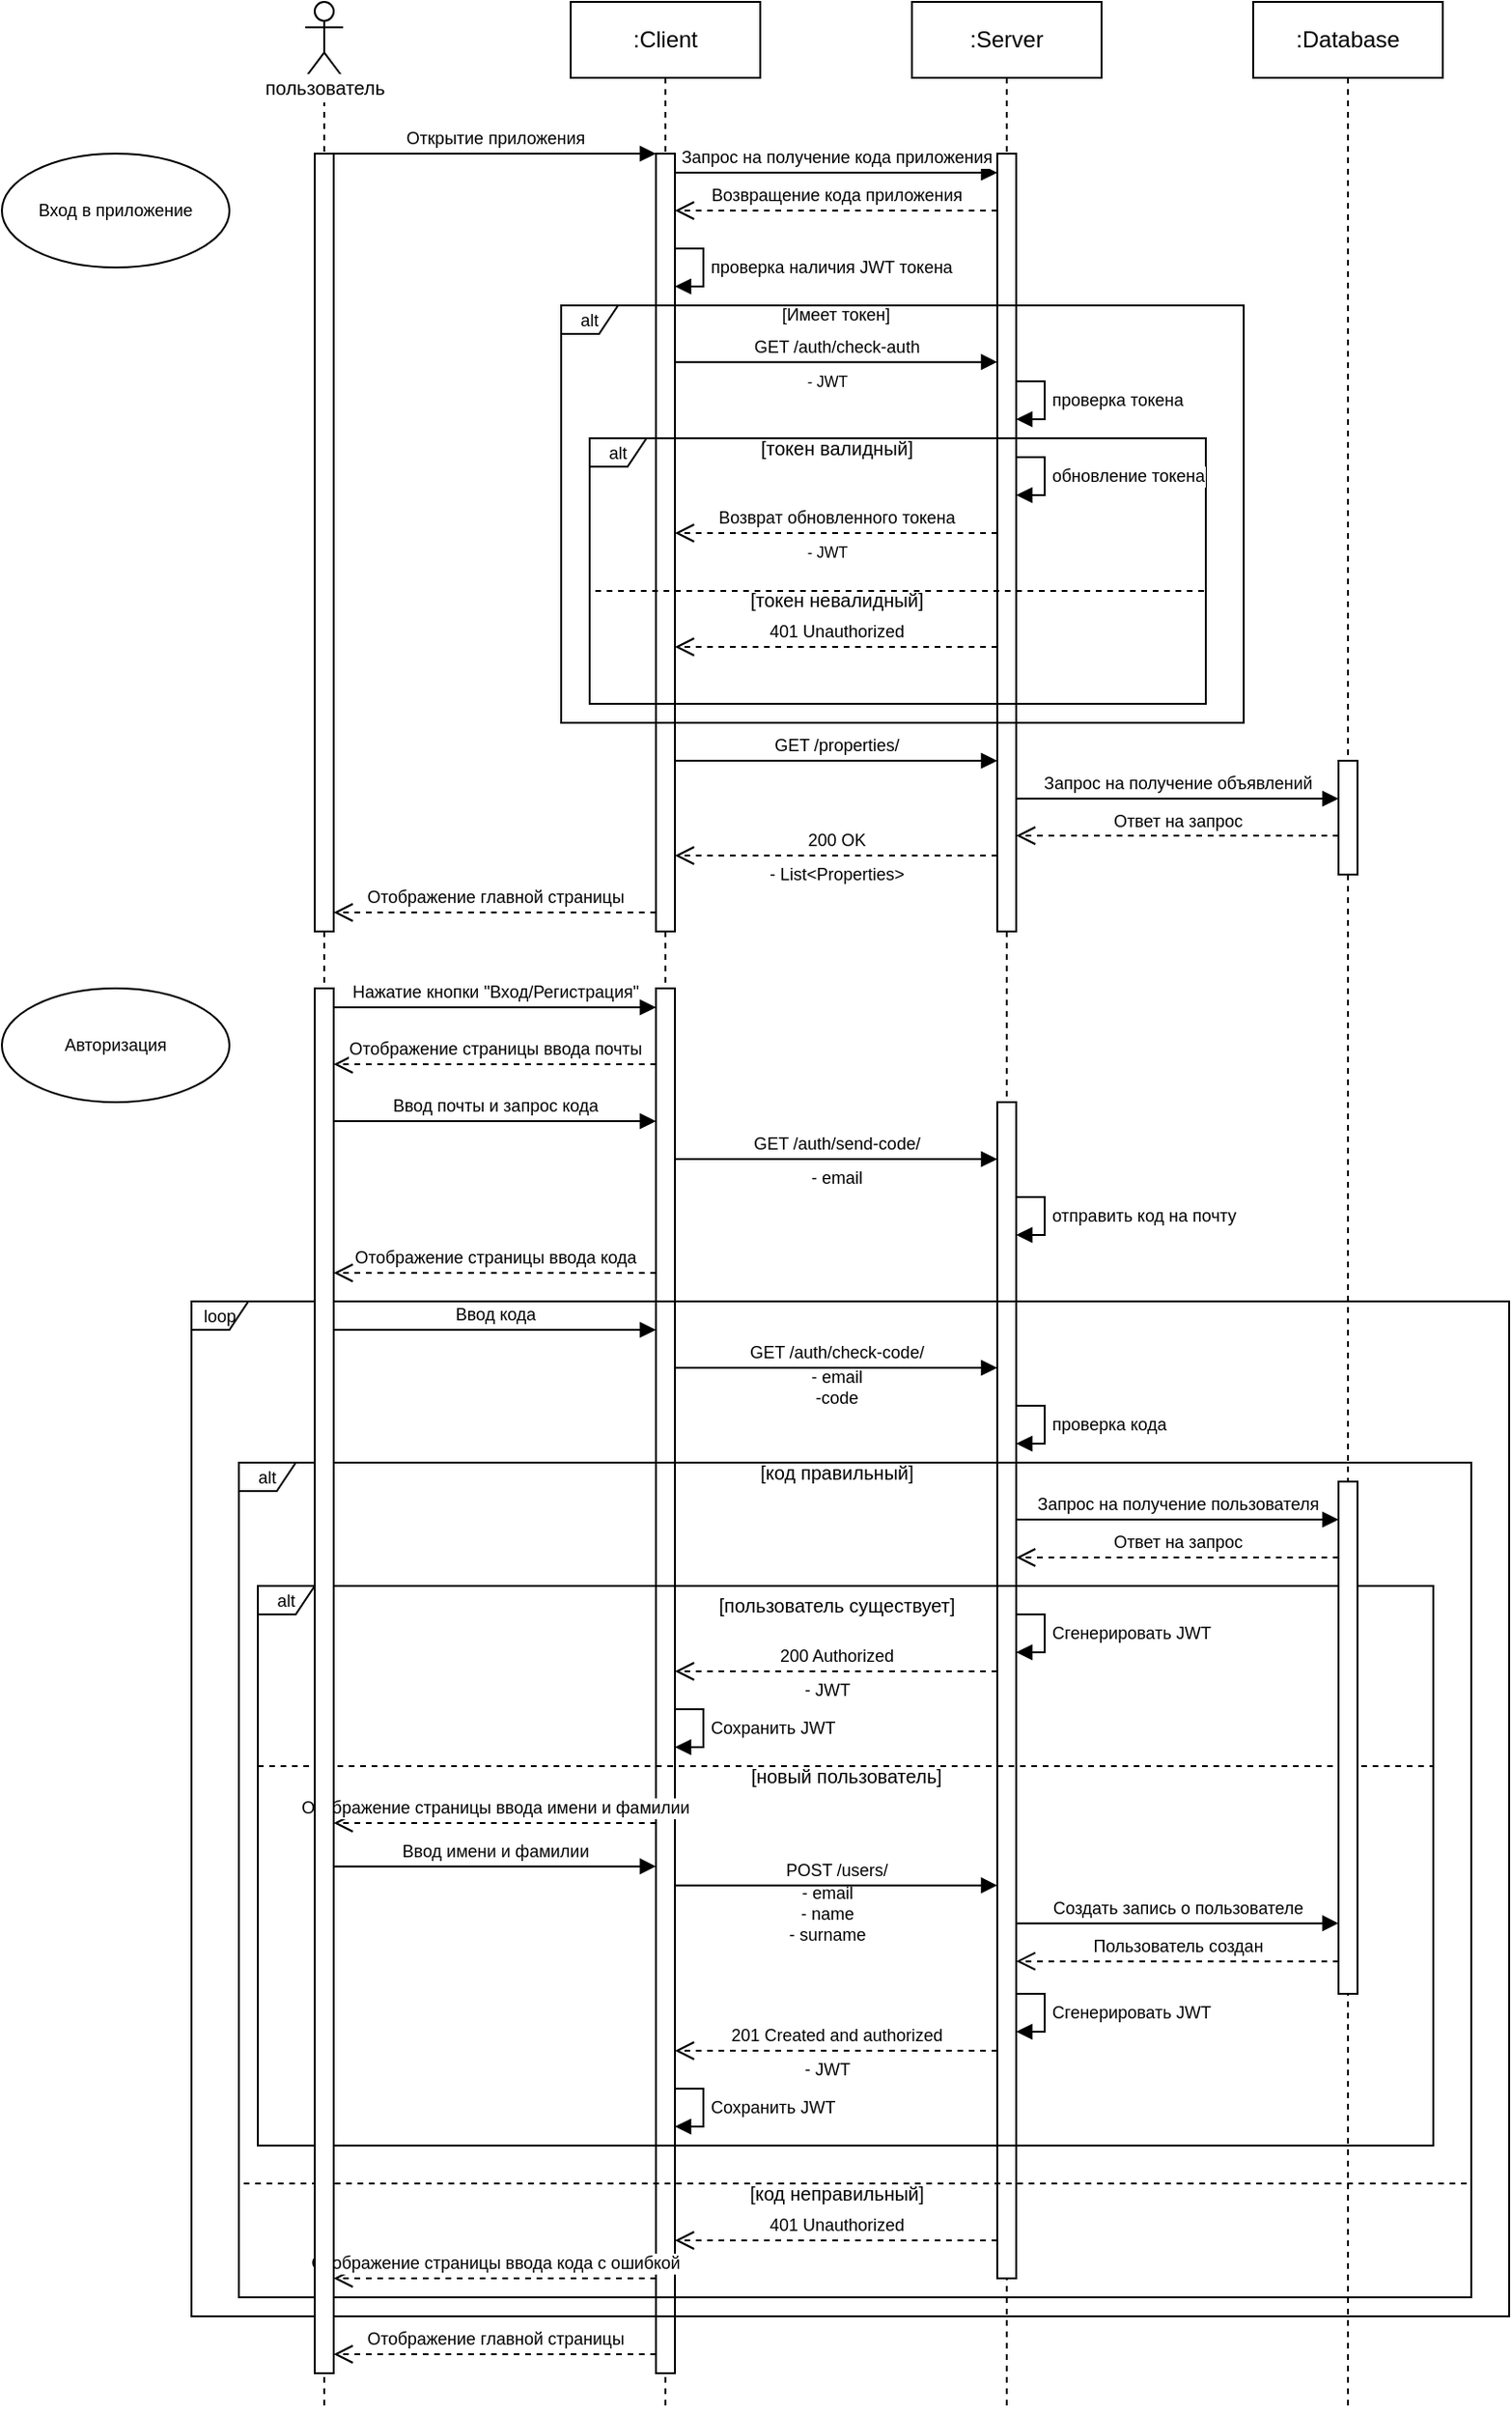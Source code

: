 <mxfile version="26.1.3">
  <diagram name="Страница — 1" id="PuqX8Gf1LhlMGTjr_MlO">
    <mxGraphModel grid="1" page="1" gridSize="10" guides="1" tooltips="1" connect="1" arrows="1" fold="1" pageScale="1" pageWidth="827" pageHeight="1169" math="0" shadow="0">
      <root>
        <mxCell id="0" />
        <mxCell id="1" parent="0" />
        <mxCell id="0tKqeUg5t57LitgU4Wfe-1" value=":Client" style="shape=umlLifeline;perimeter=lifelinePerimeter;whiteSpace=wrap;html=1;container=0;dropTarget=0;collapsible=0;recursiveResize=0;outlineConnect=0;portConstraint=eastwest;newEdgeStyle={&quot;edgeStyle&quot;:&quot;elbowEdgeStyle&quot;,&quot;elbow&quot;:&quot;vertical&quot;,&quot;curved&quot;:0,&quot;rounded&quot;:0};" vertex="1" parent="1">
          <mxGeometry x="245" y="40" width="100" height="1270" as="geometry" />
        </mxCell>
        <mxCell id="0tKqeUg5t57LitgU4Wfe-7" value=":Server" style="shape=umlLifeline;perimeter=lifelinePerimeter;whiteSpace=wrap;html=1;container=0;dropTarget=0;collapsible=0;recursiveResize=0;outlineConnect=0;portConstraint=eastwest;newEdgeStyle={&quot;edgeStyle&quot;:&quot;elbowEdgeStyle&quot;,&quot;elbow&quot;:&quot;vertical&quot;,&quot;curved&quot;:0,&quot;rounded&quot;:0};" vertex="1" parent="1">
          <mxGeometry x="425" y="40" width="100" height="1270" as="geometry" />
        </mxCell>
        <mxCell id="0tKqeUg5t57LitgU4Wfe-15" value=":Database" style="shape=umlLifeline;perimeter=lifelinePerimeter;whiteSpace=wrap;html=1;container=0;dropTarget=0;collapsible=0;recursiveResize=0;outlineConnect=0;portConstraint=eastwest;newEdgeStyle={&quot;edgeStyle&quot;:&quot;elbowEdgeStyle&quot;,&quot;elbow&quot;:&quot;vertical&quot;,&quot;curved&quot;:0,&quot;rounded&quot;:0};" vertex="1" parent="1">
          <mxGeometry x="605" y="40" width="100" height="1270" as="geometry" />
        </mxCell>
        <mxCell id="0tKqeUg5t57LitgU4Wfe-23" value="" style="group" connectable="0" vertex="1" parent="1">
          <mxGeometry x="70" y="40" width="90" height="1270" as="geometry" />
        </mxCell>
        <mxCell id="0tKqeUg5t57LitgU4Wfe-24" value="" style="shape=umlLifeline;perimeter=lifelinePerimeter;whiteSpace=wrap;html=1;container=1;dropTarget=0;collapsible=0;recursiveResize=0;outlineConnect=0;portConstraint=eastwest;newEdgeStyle={&quot;curved&quot;:0,&quot;rounded&quot;:0};participant=umlActor;" vertex="1" parent="0tKqeUg5t57LitgU4Wfe-23">
          <mxGeometry x="35" width="20" height="1270" as="geometry" />
        </mxCell>
        <mxCell id="0tKqeUg5t57LitgU4Wfe-29" value="&lt;font size=&quot;1&quot;&gt;пользователь&lt;/font&gt;" style="text;html=1;align=center;verticalAlign=middle;resizable=0;points=[];autosize=1;strokeColor=none;fillColor=none;labelBackgroundColor=default;" vertex="1" parent="0tKqeUg5t57LitgU4Wfe-23">
          <mxGeometry y="30.003" width="90" height="30" as="geometry" />
        </mxCell>
        <mxCell id="0tKqeUg5t57LitgU4Wfe-30" value="" style="html=1;points=[];perimeter=orthogonalPerimeter;outlineConnect=0;targetShapes=umlLifeline;portConstraint=eastwest;newEdgeStyle={&quot;edgeStyle&quot;:&quot;elbowEdgeStyle&quot;,&quot;elbow&quot;:&quot;vertical&quot;,&quot;curved&quot;:0,&quot;rounded&quot;:0};" vertex="1" parent="1">
          <mxGeometry x="290" y="120" width="10" height="410" as="geometry" />
        </mxCell>
        <mxCell id="0tKqeUg5t57LitgU4Wfe-31" value="проверка наличия JWT токена" style="html=1;align=left;spacingLeft=2;endArrow=block;rounded=0;edgeStyle=orthogonalEdgeStyle;curved=0;rounded=0;fontSize=9;" edge="1" parent="1">
          <mxGeometry relative="1" as="geometry">
            <mxPoint x="300" y="169.999" as="sourcePoint" />
            <Array as="points">
              <mxPoint x="315" y="169.97" />
              <mxPoint x="315" y="189.97" />
            </Array>
            <mxPoint x="300" y="189.999" as="targetPoint" />
          </mxGeometry>
        </mxCell>
        <mxCell id="0tKqeUg5t57LitgU4Wfe-32" value="" style="html=1;points=[];perimeter=orthogonalPerimeter;outlineConnect=0;targetShapes=umlLifeline;portConstraint=eastwest;newEdgeStyle={&quot;edgeStyle&quot;:&quot;elbowEdgeStyle&quot;,&quot;elbow&quot;:&quot;vertical&quot;,&quot;curved&quot;:0,&quot;rounded&quot;:0};" vertex="1" parent="1">
          <mxGeometry x="290" y="560" width="10" height="730" as="geometry" />
        </mxCell>
        <mxCell id="0tKqeUg5t57LitgU4Wfe-33" value="&lt;font style=&quot;font-size: 9px;&quot;&gt;Открытие приложения&lt;/font&gt;" style="html=1;verticalAlign=bottom;endArrow=block;edgeStyle=elbowEdgeStyle;elbow=vertical;curved=0;rounded=0;" edge="1" parent="1" source="0tKqeUg5t57LitgU4Wfe-105" target="0tKqeUg5t57LitgU4Wfe-30">
          <mxGeometry relative="1" as="geometry">
            <mxPoint x="115" y="120" as="sourcePoint" />
            <Array as="points">
              <mxPoint x="200" y="120" />
            </Array>
          </mxGeometry>
        </mxCell>
        <mxCell id="0tKqeUg5t57LitgU4Wfe-34" value="" style="html=1;points=[];perimeter=orthogonalPerimeter;outlineConnect=0;targetShapes=umlLifeline;portConstraint=eastwest;newEdgeStyle={&quot;edgeStyle&quot;:&quot;elbowEdgeStyle&quot;,&quot;elbow&quot;:&quot;vertical&quot;,&quot;curved&quot;:0,&quot;rounded&quot;:0};" vertex="1" parent="1">
          <mxGeometry x="470" y="120" width="10" height="410" as="geometry" />
        </mxCell>
        <mxCell id="0tKqeUg5t57LitgU4Wfe-35" value="" style="html=1;points=[];perimeter=orthogonalPerimeter;outlineConnect=0;targetShapes=umlLifeline;portConstraint=eastwest;newEdgeStyle={&quot;edgeStyle&quot;:&quot;elbowEdgeStyle&quot;,&quot;elbow&quot;:&quot;vertical&quot;,&quot;curved&quot;:0,&quot;rounded&quot;:0};" vertex="1" parent="1">
          <mxGeometry x="470" y="620" width="10" height="620" as="geometry" />
        </mxCell>
        <mxCell id="0tKqeUg5t57LitgU4Wfe-36" value="&lt;font&gt;Запрос на получение кода приложения&lt;/font&gt;" style="html=1;verticalAlign=bottom;endArrow=block;edgeStyle=elbowEdgeStyle;elbow=vertical;curved=0;rounded=0;fontSize=9;" edge="1" parent="1" target="0tKqeUg5t57LitgU4Wfe-34">
          <mxGeometry relative="1" as="geometry">
            <mxPoint x="300" y="130" as="sourcePoint" />
            <Array as="points">
              <mxPoint x="380" y="130" />
            </Array>
            <mxPoint x="465" y="130" as="targetPoint" />
          </mxGeometry>
        </mxCell>
        <mxCell id="0tKqeUg5t57LitgU4Wfe-37" value="Возвращение кода приложения" style="html=1;verticalAlign=bottom;endArrow=open;dashed=1;endSize=8;edgeStyle=elbowEdgeStyle;elbow=vertical;curved=0;rounded=0;fontSize=9;" edge="1" parent="1" source="0tKqeUg5t57LitgU4Wfe-34">
          <mxGeometry relative="1" as="geometry">
            <mxPoint x="300" y="150" as="targetPoint" />
            <Array as="points">
              <mxPoint x="390" y="150" />
            </Array>
            <mxPoint x="465" y="150" as="sourcePoint" />
          </mxGeometry>
        </mxCell>
        <mxCell id="0tKqeUg5t57LitgU4Wfe-38" value="проверка токена" style="html=1;align=left;spacingLeft=2;endArrow=block;rounded=0;edgeStyle=orthogonalEdgeStyle;curved=0;rounded=0;fontSize=9;" edge="1" parent="1">
          <mxGeometry relative="1" as="geometry">
            <mxPoint x="480" y="239.998" as="sourcePoint" />
            <Array as="points">
              <mxPoint x="495" y="240" />
              <mxPoint x="495" y="260" />
            </Array>
            <mxPoint x="480" y="260" as="targetPoint" />
          </mxGeometry>
        </mxCell>
        <mxCell id="0tKqeUg5t57LitgU4Wfe-39" value="alt" style="shape=umlFrame;whiteSpace=wrap;html=1;pointerEvents=0;fontSize=9;width=30;height=15;" vertex="1" parent="1">
          <mxGeometry x="240" y="200" width="360" height="220" as="geometry" />
        </mxCell>
        <mxCell id="0tKqeUg5t57LitgU4Wfe-40" value="GET /auth/check-auth" style="html=1;verticalAlign=bottom;endArrow=block;edgeStyle=elbowEdgeStyle;elbow=vertical;curved=0;rounded=0;fontSize=9;" edge="1" parent="1">
          <mxGeometry relative="1" as="geometry">
            <mxPoint x="300" y="229.86" as="sourcePoint" />
            <Array as="points">
              <mxPoint x="390" y="229.86" />
            </Array>
            <mxPoint x="470" y="229.86" as="targetPoint" />
            <mxPoint as="offset" />
          </mxGeometry>
        </mxCell>
        <mxCell id="0tKqeUg5t57LitgU4Wfe-41" value="- JWT" style="text;html=1;align=center;verticalAlign=middle;resizable=0;points=[];autosize=1;strokeColor=none;fillColor=none;fontSize=8;" vertex="1" parent="1">
          <mxGeometry x="360" y="230" width="40" height="20" as="geometry" />
        </mxCell>
        <mxCell id="0tKqeUg5t57LitgU4Wfe-42" value="alt" style="shape=umlFrame;whiteSpace=wrap;html=1;pointerEvents=0;fontSize=9;width=30;height=15;" vertex="1" parent="1">
          <mxGeometry x="255" y="270" width="325" height="140" as="geometry" />
        </mxCell>
        <mxCell id="0tKqeUg5t57LitgU4Wfe-43" value="[Имеет токен]" style="text;html=1;align=center;verticalAlign=middle;whiteSpace=wrap;rounded=0;fontSize=9;" vertex="1" parent="1">
          <mxGeometry x="300" y="190" width="170" height="30" as="geometry" />
        </mxCell>
        <mxCell id="0tKqeUg5t57LitgU4Wfe-44" value="&lt;font size=&quot;1&quot;&gt;[токен валидный]&lt;/font&gt;" style="text;html=1;align=center;verticalAlign=middle;resizable=0;points=[];autosize=1;strokeColor=none;fillColor=none;" vertex="1" parent="1">
          <mxGeometry x="335" y="260" width="100" height="30" as="geometry" />
        </mxCell>
        <mxCell id="0tKqeUg5t57LitgU4Wfe-45" value="обновление токена" style="html=1;align=left;spacingLeft=2;endArrow=block;rounded=0;edgeStyle=orthogonalEdgeStyle;curved=0;rounded=0;fontSize=9;" edge="1" parent="1">
          <mxGeometry relative="1" as="geometry">
            <mxPoint x="480" y="279.998" as="sourcePoint" />
            <Array as="points">
              <mxPoint x="495" y="280" />
              <mxPoint x="495" y="300" />
            </Array>
            <mxPoint x="480" y="300" as="targetPoint" />
          </mxGeometry>
        </mxCell>
        <mxCell id="0tKqeUg5t57LitgU4Wfe-46" value="Возврат обновленного токена" style="html=1;verticalAlign=bottom;endArrow=open;dashed=1;endSize=8;edgeStyle=elbowEdgeStyle;elbow=vertical;curved=0;rounded=0;fontSize=9;" edge="1" parent="1" target="0tKqeUg5t57LitgU4Wfe-30">
          <mxGeometry relative="1" as="geometry">
            <mxPoint x="305" y="320" as="targetPoint" />
            <Array as="points">
              <mxPoint x="395" y="320" />
            </Array>
            <mxPoint x="470" y="320" as="sourcePoint" />
          </mxGeometry>
        </mxCell>
        <mxCell id="0tKqeUg5t57LitgU4Wfe-47" value="- JWT" style="text;html=1;align=center;verticalAlign=middle;resizable=0;points=[];autosize=1;strokeColor=none;fillColor=none;fontSize=8;" vertex="1" parent="1">
          <mxGeometry x="360" y="320" width="40" height="20" as="geometry" />
        </mxCell>
        <mxCell id="0tKqeUg5t57LitgU4Wfe-48" value="" style="endArrow=none;dashed=1;html=1;rounded=0;entryX=0;entryY=0.575;entryDx=0;entryDy=0;entryPerimeter=0;exitX=0.997;exitY=0.575;exitDx=0;exitDy=0;exitPerimeter=0;" edge="1" parent="1" source="0tKqeUg5t57LitgU4Wfe-42" target="0tKqeUg5t57LitgU4Wfe-42">
          <mxGeometry width="50" height="50" relative="1" as="geometry">
            <mxPoint x="360" y="490" as="sourcePoint" />
            <mxPoint x="410" y="440" as="targetPoint" />
          </mxGeometry>
        </mxCell>
        <mxCell id="0tKqeUg5t57LitgU4Wfe-49" value="&lt;font size=&quot;1&quot;&gt;[токен невалидный]&lt;/font&gt;" style="text;html=1;align=center;verticalAlign=middle;resizable=0;points=[];autosize=1;strokeColor=none;fillColor=none;" vertex="1" parent="1">
          <mxGeometry x="330" y="340" width="110" height="30" as="geometry" />
        </mxCell>
        <mxCell id="0tKqeUg5t57LitgU4Wfe-50" value="401 Unauthorized" style="html=1;verticalAlign=bottom;endArrow=open;dashed=1;endSize=8;edgeStyle=elbowEdgeStyle;elbow=vertical;curved=0;rounded=0;fontSize=9;" edge="1" parent="1">
          <mxGeometry relative="1" as="geometry">
            <mxPoint x="300" y="380" as="targetPoint" />
            <Array as="points">
              <mxPoint x="395" y="380" />
            </Array>
            <mxPoint x="470" y="380" as="sourcePoint" />
          </mxGeometry>
        </mxCell>
        <mxCell id="0tKqeUg5t57LitgU4Wfe-51" value="200 OK" style="html=1;verticalAlign=bottom;endArrow=open;dashed=1;endSize=8;edgeStyle=elbowEdgeStyle;elbow=vertical;curved=0;rounded=0;fontSize=9;" edge="1" parent="1">
          <mxGeometry relative="1" as="geometry">
            <mxPoint x="300" y="490" as="targetPoint" />
            <Array as="points">
              <mxPoint x="390" y="490" />
            </Array>
            <mxPoint x="470" y="490" as="sourcePoint" />
          </mxGeometry>
        </mxCell>
        <mxCell id="0tKqeUg5t57LitgU4Wfe-52" value="GET /properties/" style="html=1;verticalAlign=bottom;endArrow=block;edgeStyle=elbowEdgeStyle;elbow=vertical;curved=0;rounded=0;fontSize=9;" edge="1" parent="1">
          <mxGeometry relative="1" as="geometry">
            <mxPoint x="300" y="440" as="sourcePoint" />
            <Array as="points">
              <mxPoint x="380" y="440" />
            </Array>
            <mxPoint x="470" y="440" as="targetPoint" />
          </mxGeometry>
        </mxCell>
        <mxCell id="0tKqeUg5t57LitgU4Wfe-53" value="Ответ на запрос" style="html=1;verticalAlign=bottom;endArrow=open;dashed=1;endSize=8;edgeStyle=elbowEdgeStyle;elbow=vertical;curved=0;rounded=0;fontSize=9;" edge="1" parent="1">
          <mxGeometry relative="1" as="geometry">
            <mxPoint x="480" y="479.5" as="targetPoint" />
            <Array as="points">
              <mxPoint x="570" y="479.5" />
            </Array>
            <mxPoint x="650" y="479.5" as="sourcePoint" />
          </mxGeometry>
        </mxCell>
        <mxCell id="0tKqeUg5t57LitgU4Wfe-54" value="- List&amp;lt;Properties&amp;gt;" style="text;html=1;align=center;verticalAlign=middle;resizable=0;points=[];autosize=1;strokeColor=none;fillColor=none;fontSize=9;" vertex="1" parent="1">
          <mxGeometry x="340" y="490" width="90" height="20" as="geometry" />
        </mxCell>
        <mxCell id="0tKqeUg5t57LitgU4Wfe-55" value="Запрос на получение объявлений" style="html=1;verticalAlign=bottom;endArrow=block;edgeStyle=elbowEdgeStyle;elbow=horizontal;curved=0;rounded=0;fontSize=9;" edge="1" parent="1">
          <mxGeometry relative="1" as="geometry">
            <mxPoint x="480" y="460" as="sourcePoint" />
            <Array as="points">
              <mxPoint x="560" y="460" />
            </Array>
            <mxPoint x="650" y="460" as="targetPoint" />
          </mxGeometry>
        </mxCell>
        <mxCell id="0tKqeUg5t57LitgU4Wfe-56" value="Отображение главной страницы" style="html=1;verticalAlign=bottom;endArrow=open;dashed=1;endSize=8;edgeStyle=elbowEdgeStyle;elbow=vertical;curved=0;rounded=0;fontSize=9;" edge="1" parent="1">
          <mxGeometry relative="1" as="geometry">
            <mxPoint x="120" y="520" as="targetPoint" />
            <Array as="points">
              <mxPoint x="210" y="520" />
            </Array>
            <mxPoint x="290" y="520" as="sourcePoint" />
          </mxGeometry>
        </mxCell>
        <mxCell id="0tKqeUg5t57LitgU4Wfe-57" value="Вход в приложение" style="ellipse;whiteSpace=wrap;html=1;fontSize=9;" vertex="1" parent="1">
          <mxGeometry x="-55" y="120" width="120" height="60" as="geometry" />
        </mxCell>
        <mxCell id="0tKqeUg5t57LitgU4Wfe-58" value="Авторизация" style="ellipse;whiteSpace=wrap;html=1;fontSize=9;" vertex="1" parent="1">
          <mxGeometry x="-55" y="560" width="120" height="60" as="geometry" />
        </mxCell>
        <mxCell id="0tKqeUg5t57LitgU4Wfe-59" value="&lt;font style=&quot;font-size: 9px;&quot;&gt;Нажатие кнопки &quot;Вход/Регистрация&quot;&lt;/font&gt;" style="html=1;verticalAlign=bottom;endArrow=block;edgeStyle=elbowEdgeStyle;elbow=vertical;curved=0;rounded=0;" edge="1" parent="1">
          <mxGeometry relative="1" as="geometry">
            <mxPoint x="120" y="570" as="sourcePoint" />
            <Array as="points">
              <mxPoint x="205" y="570" />
            </Array>
            <mxPoint x="290" y="570" as="targetPoint" />
          </mxGeometry>
        </mxCell>
        <mxCell id="0tKqeUg5t57LitgU4Wfe-60" value="GET /auth/send-code/" style="html=1;verticalAlign=bottom;endArrow=block;edgeStyle=elbowEdgeStyle;elbow=vertical;curved=0;rounded=0;fontSize=9;" edge="1" parent="1">
          <mxGeometry relative="1" as="geometry">
            <mxPoint x="300" y="650" as="sourcePoint" />
            <Array as="points">
              <mxPoint x="390" y="650" />
            </Array>
            <mxPoint x="470" y="650" as="targetPoint" />
            <mxPoint as="offset" />
          </mxGeometry>
        </mxCell>
        <mxCell id="0tKqeUg5t57LitgU4Wfe-61" value="Отображение страницы ввода почты" style="html=1;verticalAlign=bottom;endArrow=open;dashed=1;endSize=8;edgeStyle=elbowEdgeStyle;elbow=vertical;curved=0;rounded=0;fontSize=9;" edge="1" parent="1">
          <mxGeometry relative="1" as="geometry">
            <mxPoint x="120" y="600" as="targetPoint" />
            <Array as="points">
              <mxPoint x="210" y="600" />
            </Array>
            <mxPoint x="290" y="600" as="sourcePoint" />
          </mxGeometry>
        </mxCell>
        <mxCell id="0tKqeUg5t57LitgU4Wfe-62" value="&lt;font style=&quot;font-size: 9px;&quot;&gt;Ввод почты и запрос кода&lt;/font&gt;" style="html=1;verticalAlign=bottom;endArrow=block;edgeStyle=elbowEdgeStyle;elbow=vertical;curved=0;rounded=0;" edge="1" parent="1">
          <mxGeometry relative="1" as="geometry">
            <mxPoint x="120" y="630" as="sourcePoint" />
            <Array as="points">
              <mxPoint x="205" y="630" />
            </Array>
            <mxPoint x="290" y="630" as="targetPoint" />
          </mxGeometry>
        </mxCell>
        <mxCell id="0tKqeUg5t57LitgU4Wfe-63" value="отправить код на почту" style="html=1;align=left;spacingLeft=2;endArrow=block;rounded=0;edgeStyle=orthogonalEdgeStyle;curved=0;rounded=0;fontSize=9;" edge="1" parent="1">
          <mxGeometry relative="1" as="geometry">
            <mxPoint x="480" y="669.998" as="sourcePoint" />
            <Array as="points">
              <mxPoint x="495" y="670" />
              <mxPoint x="495" y="690" />
            </Array>
            <mxPoint x="480" y="690" as="targetPoint" />
          </mxGeometry>
        </mxCell>
        <mxCell id="0tKqeUg5t57LitgU4Wfe-64" value="Отображение страницы ввода кода" style="html=1;verticalAlign=bottom;endArrow=open;dashed=1;endSize=8;edgeStyle=elbowEdgeStyle;elbow=vertical;curved=0;rounded=0;fontSize=9;" edge="1" parent="1">
          <mxGeometry relative="1" as="geometry">
            <mxPoint x="120" y="710" as="targetPoint" />
            <Array as="points">
              <mxPoint x="210" y="710" />
            </Array>
            <mxPoint x="290" y="710" as="sourcePoint" />
          </mxGeometry>
        </mxCell>
        <mxCell id="0tKqeUg5t57LitgU4Wfe-65" value="&lt;font style=&quot;font-size: 9px;&quot;&gt;Ввод кода&lt;/font&gt;" style="html=1;verticalAlign=bottom;endArrow=block;edgeStyle=elbowEdgeStyle;elbow=vertical;curved=0;rounded=0;" edge="1" parent="1">
          <mxGeometry relative="1" as="geometry">
            <mxPoint x="120" y="740" as="sourcePoint" />
            <Array as="points">
              <mxPoint x="205" y="740" />
            </Array>
            <mxPoint x="290" y="740" as="targetPoint" />
          </mxGeometry>
        </mxCell>
        <mxCell id="0tKqeUg5t57LitgU4Wfe-66" value="GET /auth/check-code/" style="html=1;verticalAlign=bottom;endArrow=block;edgeStyle=elbowEdgeStyle;elbow=vertical;curved=0;rounded=0;fontSize=9;" edge="1" parent="1">
          <mxGeometry relative="1" as="geometry">
            <mxPoint x="300" y="760" as="sourcePoint" />
            <Array as="points">
              <mxPoint x="390" y="760" />
            </Array>
            <mxPoint x="470" y="760" as="targetPoint" />
            <mxPoint as="offset" />
          </mxGeometry>
        </mxCell>
        <mxCell id="0tKqeUg5t57LitgU4Wfe-67" value="- email" style="text;html=1;align=center;verticalAlign=middle;resizable=0;points=[];autosize=1;strokeColor=none;fillColor=none;fontSize=9;" vertex="1" parent="1">
          <mxGeometry x="360" y="650" width="50" height="20" as="geometry" />
        </mxCell>
        <mxCell id="0tKqeUg5t57LitgU4Wfe-68" value="- email&lt;div&gt;-code&lt;/div&gt;" style="text;html=1;align=center;verticalAlign=middle;resizable=0;points=[];autosize=1;strokeColor=none;fillColor=none;fontSize=9;" vertex="1" parent="1">
          <mxGeometry x="360" y="750" width="50" height="40" as="geometry" />
        </mxCell>
        <mxCell id="0tKqeUg5t57LitgU4Wfe-69" value="проверка кода" style="html=1;align=left;spacingLeft=2;endArrow=block;rounded=0;edgeStyle=orthogonalEdgeStyle;curved=0;rounded=0;fontSize=9;" edge="1" parent="1">
          <mxGeometry relative="1" as="geometry">
            <mxPoint x="480" y="779.998" as="sourcePoint" />
            <Array as="points">
              <mxPoint x="495" y="780" />
              <mxPoint x="495" y="800" />
            </Array>
            <mxPoint x="480" y="800" as="targetPoint" />
          </mxGeometry>
        </mxCell>
        <mxCell id="0tKqeUg5t57LitgU4Wfe-70" value="alt" style="shape=umlFrame;whiteSpace=wrap;html=1;pointerEvents=0;fontSize=9;width=30;height=15;" vertex="1" parent="1">
          <mxGeometry x="70" y="810" width="650" height="440" as="geometry" />
        </mxCell>
        <mxCell id="0tKqeUg5t57LitgU4Wfe-71" value="&lt;font size=&quot;1&quot;&gt;[код правильный]&lt;/font&gt;" style="text;html=1;align=center;verticalAlign=middle;resizable=0;points=[];autosize=1;strokeColor=none;fillColor=none;" vertex="1" parent="1">
          <mxGeometry x="335" y="800" width="100" height="30" as="geometry" />
        </mxCell>
        <mxCell id="0tKqeUg5t57LitgU4Wfe-72" value="alt" style="shape=umlFrame;whiteSpace=wrap;html=1;pointerEvents=0;fontSize=9;width=30;height=15;" vertex="1" parent="1">
          <mxGeometry x="80" y="875" width="620" height="295" as="geometry" />
        </mxCell>
        <mxCell id="0tKqeUg5t57LitgU4Wfe-73" value="&lt;font size=&quot;1&quot;&gt;[пользователь существует]&lt;/font&gt;" style="text;html=1;align=center;verticalAlign=middle;resizable=0;points=[];autosize=1;strokeColor=none;fillColor=none;" vertex="1" parent="1">
          <mxGeometry x="310" y="870" width="150" height="30" as="geometry" />
        </mxCell>
        <mxCell id="0tKqeUg5t57LitgU4Wfe-74" value="Запрос на получение пользователя" style="html=1;verticalAlign=bottom;endArrow=block;edgeStyle=elbowEdgeStyle;elbow=horizontal;curved=0;rounded=0;fontSize=9;" edge="1" parent="1">
          <mxGeometry relative="1" as="geometry">
            <mxPoint x="480" y="840" as="sourcePoint" />
            <Array as="points">
              <mxPoint x="560" y="840" />
            </Array>
            <mxPoint x="650" y="840" as="targetPoint" />
          </mxGeometry>
        </mxCell>
        <mxCell id="0tKqeUg5t57LitgU4Wfe-75" value="Ответ на запрос" style="html=1;verticalAlign=bottom;endArrow=open;dashed=1;endSize=8;edgeStyle=elbowEdgeStyle;elbow=vertical;curved=0;rounded=0;fontSize=9;" edge="1" parent="1">
          <mxGeometry relative="1" as="geometry">
            <mxPoint x="480" y="860" as="targetPoint" />
            <Array as="points">
              <mxPoint x="570" y="860" />
            </Array>
            <mxPoint x="650" y="860" as="sourcePoint" />
          </mxGeometry>
        </mxCell>
        <mxCell id="0tKqeUg5t57LitgU4Wfe-76" value="" style="group" connectable="0" vertex="1" parent="1">
          <mxGeometry x="80" y="960" width="620" height="30" as="geometry" />
        </mxCell>
        <mxCell id="0tKqeUg5t57LitgU4Wfe-77" value="" style="endArrow=none;dashed=1;html=1;rounded=0;exitX=0;exitY=0.5;exitDx=0;exitDy=0;exitPerimeter=0;entryX=0.995;entryY=0.5;entryDx=0;entryDy=0;entryPerimeter=0;" edge="1" parent="0tKqeUg5t57LitgU4Wfe-76">
          <mxGeometry width="50" height="50" relative="1" as="geometry">
            <mxPoint y="10" as="sourcePoint" />
            <mxPoint x="620" y="10" as="targetPoint" />
          </mxGeometry>
        </mxCell>
        <mxCell id="0tKqeUg5t57LitgU4Wfe-78" value="&lt;font size=&quot;1&quot;&gt;[новый пользователь]&lt;/font&gt;" style="text;html=1;align=center;verticalAlign=middle;resizable=0;points=[];autosize=1;strokeColor=none;fillColor=none;" vertex="1" parent="0tKqeUg5t57LitgU4Wfe-76">
          <mxGeometry x="250.004" width="120" height="30" as="geometry" />
        </mxCell>
        <mxCell id="0tKqeUg5t57LitgU4Wfe-79" value="Сохранить JWT" style="html=1;align=left;spacingLeft=2;endArrow=block;rounded=0;edgeStyle=orthogonalEdgeStyle;curved=0;rounded=0;fontSize=9;" edge="1" parent="0tKqeUg5t57LitgU4Wfe-76">
          <mxGeometry relative="1" as="geometry">
            <mxPoint x="220" y="-20.002" as="sourcePoint" />
            <Array as="points">
              <mxPoint x="235" y="-20" />
              <mxPoint x="235" />
            </Array>
            <mxPoint x="220" as="targetPoint" />
          </mxGeometry>
        </mxCell>
        <mxCell id="0tKqeUg5t57LitgU4Wfe-80" value="loop" style="shape=umlFrame;whiteSpace=wrap;html=1;pointerEvents=0;fontSize=9;width=30;height=15;" vertex="1" parent="1">
          <mxGeometry x="45" y="725" width="695" height="535" as="geometry" />
        </mxCell>
        <mxCell id="0tKqeUg5t57LitgU4Wfe-81" value="Отображение главной страницы" style="html=1;verticalAlign=bottom;endArrow=open;dashed=1;endSize=8;edgeStyle=elbowEdgeStyle;elbow=vertical;curved=0;rounded=0;fontSize=9;" edge="1" parent="1">
          <mxGeometry relative="1" as="geometry">
            <mxPoint x="120" y="1280" as="targetPoint" />
            <Array as="points">
              <mxPoint x="210" y="1280" />
            </Array>
            <mxPoint x="290" y="1280" as="sourcePoint" />
          </mxGeometry>
        </mxCell>
        <mxCell id="0tKqeUg5t57LitgU4Wfe-82" value="" style="group" connectable="0" vertex="1" parent="1">
          <mxGeometry x="300" y="920" width="170" height="20" as="geometry" />
        </mxCell>
        <mxCell id="0tKqeUg5t57LitgU4Wfe-83" value="200 Authorized" style="html=1;verticalAlign=bottom;endArrow=open;dashed=1;endSize=8;edgeStyle=elbowEdgeStyle;elbow=horizontal;curved=0;rounded=0;fontSize=9;" edge="1" parent="0tKqeUg5t57LitgU4Wfe-82">
          <mxGeometry x="0.004" relative="1" as="geometry">
            <mxPoint as="targetPoint" />
            <Array as="points">
              <mxPoint x="90" />
            </Array>
            <mxPoint x="170" as="sourcePoint" />
            <mxPoint as="offset" />
          </mxGeometry>
        </mxCell>
        <mxCell id="0tKqeUg5t57LitgU4Wfe-84" value="- JWT" style="text;html=1;align=center;verticalAlign=middle;resizable=0;points=[];autosize=1;strokeColor=none;fillColor=none;fontSize=9;" vertex="1" parent="0tKqeUg5t57LitgU4Wfe-82">
          <mxGeometry x="55" width="50" height="20" as="geometry" />
        </mxCell>
        <mxCell id="0tKqeUg5t57LitgU4Wfe-85" value="Сгенерировать JWT" style="html=1;align=left;spacingLeft=2;endArrow=block;rounded=0;edgeStyle=orthogonalEdgeStyle;curved=0;rounded=0;fontSize=9;" edge="1" parent="1">
          <mxGeometry relative="1" as="geometry">
            <mxPoint x="480" y="889.998" as="sourcePoint" />
            <Array as="points">
              <mxPoint x="495" y="890" />
              <mxPoint x="495" y="910" />
            </Array>
            <mxPoint x="480" y="910" as="targetPoint" />
          </mxGeometry>
        </mxCell>
        <mxCell id="0tKqeUg5t57LitgU4Wfe-86" value="" style="group" connectable="0" vertex="1" parent="1">
          <mxGeometry x="120" y="1220" width="350" height="20" as="geometry" />
        </mxCell>
        <mxCell id="0tKqeUg5t57LitgU4Wfe-87" value="401 Unauthorized" style="html=1;verticalAlign=bottom;endArrow=open;dashed=1;endSize=8;edgeStyle=elbowEdgeStyle;elbow=vertical;curved=0;rounded=0;fontSize=9;" edge="1" parent="0tKqeUg5t57LitgU4Wfe-86">
          <mxGeometry relative="1" as="geometry">
            <mxPoint x="180" as="targetPoint" />
            <Array as="points">
              <mxPoint x="275" />
            </Array>
            <mxPoint x="350" as="sourcePoint" />
          </mxGeometry>
        </mxCell>
        <mxCell id="0tKqeUg5t57LitgU4Wfe-88" value="Отображение страницы ввода кода с ошибкой" style="html=1;verticalAlign=bottom;endArrow=open;dashed=1;endSize=8;edgeStyle=elbowEdgeStyle;elbow=vertical;curved=0;rounded=0;fontSize=9;" edge="1" parent="0tKqeUg5t57LitgU4Wfe-86">
          <mxGeometry relative="1" as="geometry">
            <mxPoint y="20" as="targetPoint" />
            <Array as="points">
              <mxPoint x="90" y="20" />
            </Array>
            <mxPoint x="170" y="20" as="sourcePoint" />
          </mxGeometry>
        </mxCell>
        <mxCell id="0tKqeUg5t57LitgU4Wfe-89" value="Сохранить JWT" style="html=1;align=left;spacingLeft=2;endArrow=block;rounded=0;edgeStyle=orthogonalEdgeStyle;curved=0;rounded=0;fontSize=9;" edge="1" parent="1">
          <mxGeometry relative="1" as="geometry">
            <mxPoint x="300" y="1139.998" as="sourcePoint" />
            <Array as="points">
              <mxPoint x="315" y="1140" />
              <mxPoint x="315" y="1160" />
            </Array>
            <mxPoint x="300" y="1160" as="targetPoint" />
          </mxGeometry>
        </mxCell>
        <mxCell id="0tKqeUg5t57LitgU4Wfe-90" value="" style="group" connectable="0" vertex="1" parent="1">
          <mxGeometry x="72.6" y="1180" width="647.4" height="30" as="geometry" />
        </mxCell>
        <mxCell id="0tKqeUg5t57LitgU4Wfe-91" value="" style="endArrow=none;dashed=1;html=1;rounded=0;exitX=0.002;exitY=0.867;exitDx=0;exitDy=0;exitPerimeter=0;" edge="1" parent="0tKqeUg5t57LitgU4Wfe-90">
          <mxGeometry width="50" height="50" relative="1" as="geometry">
            <mxPoint y="10.0" as="sourcePoint" />
            <mxPoint x="647.4" y="10" as="targetPoint" />
          </mxGeometry>
        </mxCell>
        <mxCell id="0tKqeUg5t57LitgU4Wfe-92" value="&lt;font size=&quot;1&quot;&gt;[код неправильный]&lt;/font&gt;" style="text;html=1;align=center;verticalAlign=middle;resizable=0;points=[];autosize=1;strokeColor=none;fillColor=none;" vertex="1" parent="0tKqeUg5t57LitgU4Wfe-90">
          <mxGeometry x="252.4" width="120" height="30" as="geometry" />
        </mxCell>
        <mxCell id="0tKqeUg5t57LitgU4Wfe-93" value="Отображение страницы ввода имени и фамилии" style="html=1;verticalAlign=bottom;endArrow=open;dashed=1;endSize=8;edgeStyle=elbowEdgeStyle;elbow=vertical;curved=0;rounded=0;fontSize=9;" edge="1" parent="1">
          <mxGeometry relative="1" as="geometry">
            <mxPoint x="120" y="1000.0" as="targetPoint" />
            <Array as="points">
              <mxPoint x="210" y="1000.0" />
            </Array>
            <mxPoint x="290" y="1000.0" as="sourcePoint" />
          </mxGeometry>
        </mxCell>
        <mxCell id="0tKqeUg5t57LitgU4Wfe-94" value="&lt;font&gt;Ввод имени и фамилии&lt;/font&gt;" style="html=1;verticalAlign=bottom;endArrow=block;edgeStyle=elbowEdgeStyle;elbow=vertical;curved=0;rounded=0;fontSize=9;" edge="1" parent="1">
          <mxGeometry relative="1" as="geometry">
            <mxPoint x="120" y="1022.82" as="sourcePoint" />
            <Array as="points">
              <mxPoint x="205" y="1022.82" />
            </Array>
            <mxPoint x="290" y="1022.82" as="targetPoint" />
          </mxGeometry>
        </mxCell>
        <mxCell id="0tKqeUg5t57LitgU4Wfe-95" value="POST /users/" style="html=1;verticalAlign=bottom;endArrow=block;edgeStyle=elbowEdgeStyle;elbow=vertical;curved=0;rounded=0;fontSize=9;" edge="1" parent="1">
          <mxGeometry relative="1" as="geometry">
            <mxPoint x="300" y="1032.82" as="sourcePoint" />
            <Array as="points">
              <mxPoint x="390" y="1032.82" />
            </Array>
            <mxPoint x="470" y="1032.82" as="targetPoint" />
            <mxPoint as="offset" />
          </mxGeometry>
        </mxCell>
        <mxCell id="0tKqeUg5t57LitgU4Wfe-96" value="Создать запись о пользователе" style="html=1;verticalAlign=bottom;endArrow=block;edgeStyle=elbowEdgeStyle;elbow=horizontal;curved=0;rounded=0;fontSize=9;" edge="1" parent="1">
          <mxGeometry relative="1" as="geometry">
            <mxPoint x="480" y="1052.82" as="sourcePoint" />
            <Array as="points">
              <mxPoint x="560" y="1052.82" />
            </Array>
            <mxPoint x="650" y="1052.82" as="targetPoint" />
          </mxGeometry>
        </mxCell>
        <mxCell id="0tKqeUg5t57LitgU4Wfe-97" value="- email&lt;div&gt;- name&lt;/div&gt;&lt;div&gt;- surname&lt;/div&gt;" style="text;html=1;align=center;verticalAlign=middle;resizable=0;points=[];autosize=1;strokeColor=none;fillColor=none;fontSize=9;" vertex="1" parent="1">
          <mxGeometry x="350" y="1022.82" width="60" height="50" as="geometry" />
        </mxCell>
        <mxCell id="0tKqeUg5t57LitgU4Wfe-98" value="Пользователь создан" style="html=1;verticalAlign=bottom;endArrow=open;dashed=1;endSize=8;edgeStyle=elbowEdgeStyle;elbow=vertical;curved=0;rounded=0;fontSize=9;" edge="1" parent="1">
          <mxGeometry relative="1" as="geometry">
            <mxPoint x="480" y="1072.82" as="targetPoint" />
            <Array as="points">
              <mxPoint x="570" y="1072.82" />
            </Array>
            <mxPoint x="650" y="1072.82" as="sourcePoint" />
          </mxGeometry>
        </mxCell>
        <mxCell id="0tKqeUg5t57LitgU4Wfe-99" value="" style="group" connectable="0" vertex="1" parent="1">
          <mxGeometry x="300" y="1120.0" width="170" height="20" as="geometry" />
        </mxCell>
        <mxCell id="0tKqeUg5t57LitgU4Wfe-100" value="201 Created and authorized" style="html=1;verticalAlign=bottom;endArrow=open;dashed=1;endSize=8;edgeStyle=elbowEdgeStyle;elbow=horizontal;curved=0;rounded=0;fontSize=9;" edge="1" parent="0tKqeUg5t57LitgU4Wfe-99">
          <mxGeometry x="0.004" relative="1" as="geometry">
            <mxPoint as="targetPoint" />
            <Array as="points">
              <mxPoint x="90" />
            </Array>
            <mxPoint x="170" as="sourcePoint" />
            <mxPoint as="offset" />
          </mxGeometry>
        </mxCell>
        <mxCell id="0tKqeUg5t57LitgU4Wfe-101" value="- JWT" style="text;html=1;align=center;verticalAlign=middle;resizable=0;points=[];autosize=1;strokeColor=none;fillColor=none;fontSize=9;" vertex="1" parent="0tKqeUg5t57LitgU4Wfe-99">
          <mxGeometry x="55" width="50" height="20" as="geometry" />
        </mxCell>
        <mxCell id="0tKqeUg5t57LitgU4Wfe-102" value="Сгенерировать JWT" style="html=1;align=left;spacingLeft=2;endArrow=block;rounded=0;edgeStyle=orthogonalEdgeStyle;curved=0;rounded=0;fontSize=9;" edge="1" parent="1">
          <mxGeometry relative="1" as="geometry">
            <mxPoint x="480" y="1089.998" as="sourcePoint" />
            <Array as="points">
              <mxPoint x="495" y="1090" />
              <mxPoint x="495" y="1110" />
            </Array>
            <mxPoint x="480" y="1110" as="targetPoint" />
          </mxGeometry>
        </mxCell>
        <mxCell id="0tKqeUg5t57LitgU4Wfe-103" value="" style="html=1;points=[];perimeter=orthogonalPerimeter;outlineConnect=0;targetShapes=umlLifeline;portConstraint=eastwest;newEdgeStyle={&quot;edgeStyle&quot;:&quot;elbowEdgeStyle&quot;,&quot;elbow&quot;:&quot;vertical&quot;,&quot;curved&quot;:0,&quot;rounded&quot;:0};" vertex="1" parent="1">
          <mxGeometry x="650" y="440" width="10" height="60" as="geometry" />
        </mxCell>
        <mxCell id="0tKqeUg5t57LitgU4Wfe-104" value="" style="html=1;points=[];perimeter=orthogonalPerimeter;outlineConnect=0;targetShapes=umlLifeline;portConstraint=eastwest;newEdgeStyle={&quot;edgeStyle&quot;:&quot;elbowEdgeStyle&quot;,&quot;elbow&quot;:&quot;vertical&quot;,&quot;curved&quot;:0,&quot;rounded&quot;:0};" vertex="1" parent="1">
          <mxGeometry x="650" y="820" width="10" height="270" as="geometry" />
        </mxCell>
        <mxCell id="0tKqeUg5t57LitgU4Wfe-105" value="" style="html=1;points=[];perimeter=orthogonalPerimeter;outlineConnect=0;targetShapes=umlLifeline;portConstraint=eastwest;newEdgeStyle={&quot;edgeStyle&quot;:&quot;elbowEdgeStyle&quot;,&quot;elbow&quot;:&quot;vertical&quot;,&quot;curved&quot;:0,&quot;rounded&quot;:0};" vertex="1" parent="1">
          <mxGeometry x="110" y="120" width="10" height="410" as="geometry" />
        </mxCell>
        <mxCell id="0tKqeUg5t57LitgU4Wfe-106" value="" style="html=1;points=[];perimeter=orthogonalPerimeter;outlineConnect=0;targetShapes=umlLifeline;portConstraint=eastwest;newEdgeStyle={&quot;edgeStyle&quot;:&quot;elbowEdgeStyle&quot;,&quot;elbow&quot;:&quot;vertical&quot;,&quot;curved&quot;:0,&quot;rounded&quot;:0};" vertex="1" parent="1">
          <mxGeometry x="110" y="560" width="10" height="730" as="geometry" />
        </mxCell>
      </root>
    </mxGraphModel>
  </diagram>
</mxfile>
